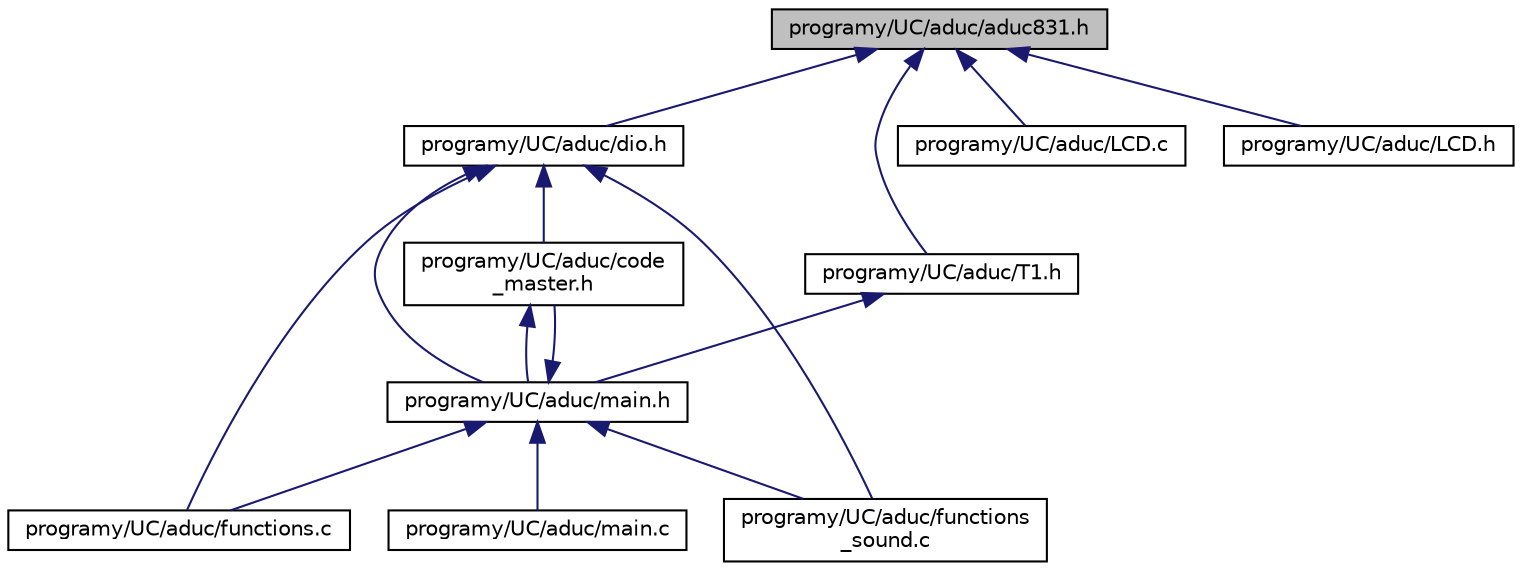digraph "programy/UC/aduc/aduc831.h"
{
  edge [fontname="Helvetica",fontsize="10",labelfontname="Helvetica",labelfontsize="10"];
  node [fontname="Helvetica",fontsize="10",shape=record];
  Node1 [label="programy/UC/aduc/aduc831.h",height=0.2,width=0.4,color="black", fillcolor="grey75", style="filled", fontcolor="black"];
  Node1 -> Node2 [dir="back",color="midnightblue",fontsize="10",style="solid",fontname="Helvetica"];
  Node2 [label="programy/UC/aduc/dio.h",height=0.2,width=0.4,color="black", fillcolor="white", style="filled",URL="$dio_8h.html",tooltip="input/output macros "];
  Node2 -> Node3 [dir="back",color="midnightblue",fontsize="10",style="solid",fontname="Helvetica"];
  Node3 [label="programy/UC/aduc/code\l_master.h",height=0.2,width=0.4,color="black", fillcolor="white", style="filled",URL="$code__master_8h.html",tooltip="ustawienie co ma sie kompilowac "];
  Node3 -> Node4 [dir="back",color="midnightblue",fontsize="10",style="solid",fontname="Helvetica"];
  Node4 [label="programy/UC/aduc/main.h",height=0.2,width=0.4,color="black", fillcolor="white", style="filled",URL="$main_8h.html",tooltip="deklaracje zmiennych i bibliotek "];
  Node4 -> Node3 [dir="back",color="midnightblue",fontsize="10",style="solid",fontname="Helvetica"];
  Node4 -> Node5 [dir="back",color="midnightblue",fontsize="10",style="solid",fontname="Helvetica"];
  Node5 [label="programy/UC/aduc/functions.c",height=0.2,width=0.4,color="black", fillcolor="white", style="filled",URL="$functions_8c.html",tooltip="Biblioteka funkcji. "];
  Node4 -> Node6 [dir="back",color="midnightblue",fontsize="10",style="solid",fontname="Helvetica"];
  Node6 [label="programy/UC/aduc/functions\l_sound.c",height=0.2,width=0.4,color="black", fillcolor="white", style="filled",URL="$functions__sound_8c.html",tooltip="Biblioteka funkcji. "];
  Node4 -> Node7 [dir="back",color="midnightblue",fontsize="10",style="solid",fontname="Helvetica"];
  Node7 [label="programy/UC/aduc/main.c",height=0.2,width=0.4,color="black", fillcolor="white", style="filled",URL="$main_8c.html",tooltip="glowny plik "];
  Node2 -> Node4 [dir="back",color="midnightblue",fontsize="10",style="solid",fontname="Helvetica"];
  Node2 -> Node5 [dir="back",color="midnightblue",fontsize="10",style="solid",fontname="Helvetica"];
  Node2 -> Node6 [dir="back",color="midnightblue",fontsize="10",style="solid",fontname="Helvetica"];
  Node1 -> Node8 [dir="back",color="midnightblue",fontsize="10",style="solid",fontname="Helvetica"];
  Node8 [label="programy/UC/aduc/T1.h",height=0.2,width=0.4,color="black", fillcolor="white", style="filled",URL="$_t1_8h.html",tooltip="macra pomocnicze do timer&#39;ow "];
  Node8 -> Node4 [dir="back",color="midnightblue",fontsize="10",style="solid",fontname="Helvetica"];
  Node1 -> Node9 [dir="back",color="midnightblue",fontsize="10",style="solid",fontname="Helvetica"];
  Node9 [label="programy/UC/aduc/LCD.c",height=0.2,width=0.4,color="black", fillcolor="white", style="filled",URL="$_l_c_d_8c.html",tooltip="AduC831 LAB04. "];
  Node1 -> Node10 [dir="back",color="midnightblue",fontsize="10",style="solid",fontname="Helvetica"];
  Node10 [label="programy/UC/aduc/LCD.h",height=0.2,width=0.4,color="black", fillcolor="white", style="filled",URL="$_l_c_d_8h.html",tooltip="AduC831 LAB04. "];
}
